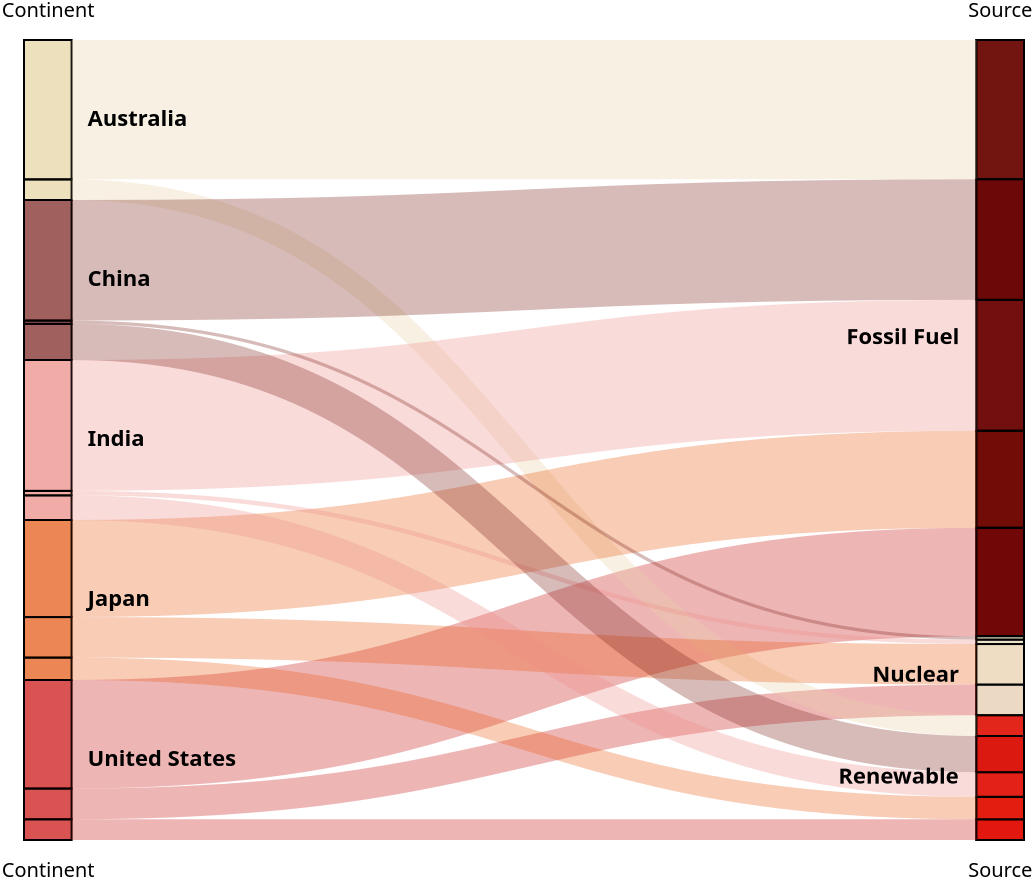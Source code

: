 {
    "$schema": "https://vega.github.io/schema/vega/v3.0.json",
    "height": 400,
    "width": 500,
    "data": [
      {
        "name": "rawData",
        "values": [
          {
            "continent": "United States",
            "status": "Renewable",
            "number": 12.95,
            "stk1": "United",
            "stk2": "Renewable",
            "size": 12.95
          },
          {
            "continent": "United States",
            "status": "Nuclear",
            "number": 19.23,
            "stk1": "United States",
            "stk2": "Nuclear",
            "size": 19.23
          },
          {
            "continent": "United States",
            "status": "Fossil Fuel",
            "number": 67.82,
            "stk1": "United States",
            "stk2": "Fossil Fuel",
            "size": 67.82
          },
  
  
  
  
  
          {
            "continent": "Australia",
            "status": "Renewable",
            "number": 12.95,
            "stk1": "Australia",
            "stk2": "Renewable",
            "size": 12.95
          },
          {
            "continent": "Australia",
            "status": "Nuclear",
            "number": 0,
            "stk1": "Australia",
            "stk2": "Nuclear",
            "size": 0
          },
          {
            "continent": "Australia",
            "status": "Fossil Fuel",
            "number": 87.05,
            "stk1": "Australia",
            "stk2": "Fossil Fuel",
            "size": 87.05
          },
  
          
  
  
  
  
          {
            "continent": "Japan",
            "status": "Renewable",
            "number": 14.03,
            "stk1": "Japan",
            "stk2": "Renewable",
            "size": 14.03
          },
          {
            "continent": "Japan",
            "status": "Nuclear",
            "number": 25.30,
            "stk1": "Nuclear",
            "stk2": "Renewable",
            "size": 25.30
          },
          {
            "continent": "Japan",
            "status": "Fossil Fuel",
            "number": 60.67,
            "stk1": "Japan",
            "stk2": "Fossil Fuel",
            "size": 60.67
          },
  
  
  
  
  
  
  
          {
            "continent": "India",
            "status": "Renewable",
            "number": 15.41,
            "stk1": "India",
            "stk2": "Renewable",
            "size": 15.41
          },
          {
            "continent": "India",
            "status": "Nuclear",
            "number": 2.8,
            "stk1": "India",
            "stk2": "Nuclear",
            "size": 2.8
          },
          {
            "continent": "India",
            "status": "Fossil Fuel",
            "number": 81.79,
            "stk1": "India",
            "stk2": "Fossil Fuel",
            "size": 81.79
          },
  
  
  
  
  
  
  
          {
            "continent": "China",
            "status": "Renewable",
            "number": 22.61,
            "stk1": "China",
            "stk2": "Renewable",
            "size": 22.61
          },
          {
            "continent": "China",
            "status": "Nuclear",
            "number": 2.05,
            "stk1": "China",
            "stk2": "Nuclear",
            "size": 2.05
          },
          {
            "continent": "China",
            "status": "Fossil Fuel",
            "number": 75.34,
            "stk1": "China",
            "stk2": "Fossil Fuel",
            "size": 75.34
          }
        ],
        "transform": [
          {"type": "formula", "expr": "datum['continent']", "as": "stk1"},
          {"type": "formula", "expr": "datum.status", "as": "stk2"},
          {"type": "formula", "expr": "datum.number", "as": "size"}
        ]
      },
      {
        "name": "nodes",
        "source": "rawData",
        "transform": [
          {"type": "formula", "expr": "datum.stk1+datum.stk2", "as": "key"},
          {"type": "fold", "fields": ["stk1", "stk2"], "as": ["stack", "grpId"]},
          {
            "type": "formula",
            "expr": "datum.stack == 'stk1' ? datum.stk1+' '+datum.stk2 : datum.stk2+' '+datum.stk1",
            "as": "sortField"
          },
          {
            "type": "stack",
            "groupby": ["stack"],
            "sort": {"field": "sortField", "order": "descending"},
            "field": "size"
          },
          {"type": "formula", "expr": "(datum.y0+datum.y1)/2", "as": "yc"}
        ]
      },
      {
        "name": "groups",
        "source": "nodes",
        "transform": [
          {
            "type": "aggregate",
            "groupby": ["stack", "grpId"],
            "fields": ["size"],
            "ops": ["sum"],
            "as": ["total"]
          },
          {
            "type": "stack",
            "groupby": ["stack"],
            "sort": {"field": "grpId", "order": "descending"},
            "field": "total"
          },
          {"type": "formula", "expr": "scale('y', datum.y0)", "as": "scaledY0"},
          {"type": "formula", "expr": "scale('y', datum.y1)", "as": "scaledY1"},
          {
            "type": "formula",
            "expr": "datum.stack == 'stk1'",
            "as": "rightLabel"
          },
          {
            "type": "formula",
            "expr": "datum.total/domain('y')[1]",
            "as": "percentage"
          }
        ]
      },
      {
        "name": "destinationNodes",
        "source": "nodes",
        "transform": [{"type": "filter", "expr": "datum.stack == 'stk2'"}]
      },
      {
        "name": "edges",
        "source": "nodes",
        "transform": [
          {"type": "filter", "expr": "datum.stack == 'stk1'"},
          {
            "type": "lookup",
            "from": "destinationNodes",
            "key": "key",
            "fields": ["key"],
            "as": ["target"]
          },
          {
            "type": "linkpath",
            "orient": "horizontal",
            "shape": "diagonal",
            "sourceY": {"expr": "scale('y', datum.yc)"},
            "sourceX": {"expr": "scale('x', 'stk1') + bandwidth('x')"},
            "targetY": {"expr": "scale('y', datum.target.yc)"},
            "targetX": {"expr": "scale('x', 'stk2')"}
          },
          {
            "type": "formula",
            "expr": "range('y')[0]-scale('y', datum.size)",
            "as": "strokeWidth"
          },
          {
            "type": "formula",
            "expr": "datum.size/domain('y')[1]",
            "as": "percentage"
          }
        ]
      }
    ],
    "scales": [
      {
        "name": "x",
        "type": "band",
        "range": "width",
        "domain": ["stk1", "stk2"],
        "paddingOuter": 0.0,
        "paddingInner": 0.95
      },
      {
        "name": "y",
        "type": "linear",
        "range": "height",
        "domain": {"data": "nodes", "field": "y1"}
      },
      {
        "name": "stackNames",
        "type": "ordinal",
        "range": ["Continent", "Source"],
        "domain": ["stk1", "stk2"]
      },
      {
        "name": "color",
        "type": "ordinal",
        "domain": ["Renewable", "Nuclear", "Fossil Fuel"],
        "range": ["#e3120b", "#efe8d1", "#660000"]
      },
      {
        "name": "color_outcome",
        "type": "ordinal",
        "domain": ["Australia", "China", "India", "Japan", "United States"],
        "range": ["#e6d4a3", "#7a1f1a", "#ed8b85", "#e6550d", "#c90c0c"]
      }
    ],
    "axes": [
      {
        "orient": "bottom",
        "scale": "x",
        "domain": false,
        "ticks": false,
        "labelPadding": 10,
        "encode": {
          "labels": {
            "update": {
              "text": {
                "scale": "stackNames",
                "field": "value",
                "fontWeight": "bold",
                "fontSize": 100
                
              }
            }
          }
        }
      },
      {
        "orient": "top",
        "scale": "x",
        "domain": false,
        "ticks": false,
        "labelPadding": 10,
        "encode": {
          "labels": {
            "update": {
              "text": {
                "scale": "stackNames",
                "field": "value",
                "fontWeight": "light",
                "fontSize": 10
              }
            }
          }
        }
      },
      {
        "orient": "left",
        "scale": "y",
        "labels": false,
        "domain": false,
        "ticks": false
      }
    ],
    "marks": [
      {
        "type": "rect",
        "from": {"data": "nodes"},
        "encode": {
          "enter": {
            "stroke": {"value": "#000"},
            "fill": {"scale": "color_outcome", "field": "stk1"},
            "fillOpacity": {"value": 0.7},
            "strokeWidth": {"value": 1},
            "width": {"scale": "x", "band": 1},
            "x": {"scale": "x", "field": "stack"},
            "y": {"field": "y0", "scale": "y"},
            "y2": {"field": "y1", "scale": "y"}
          }
        }
      },
      {
        "type": "rect",
        "from": {"data": "destinationNodes"},
        "encode": {
          "enter": {
            "stroke": {"value": "#000"},
            "fill": {"scale": "color", "field": "stk2"},
            "fillOpacity": {"value": 0.9},
            "strokeWidth": {"value": 1},
            "width": {"scale": "x", "band": 1},
            "x": {"scale": "x", "field": "stack"},
            "y": {"field": "y0", "scale": "y"},
            "y2": {"field": "y1", "scale": "y"}
          }
        }
      },
      {
        "type": "path",
        "name": "edgeMark",
        "from": {"data": "edges"},
        "clip": true,
        "encode": {
          "update": {
            "stroke": [{"scale": "color_outcome", "field": "stk1"}],
            "strokeWidth": {"field": "strokeWidth"},
            "path": {"field": "path"},
            "strokeOpacity": {
              "signal": " (groupHover.stk1 == datum.stk1 || groupHover.stk2 == datum.stk2) ? 0.9 : 0.3"
            },
            "zindex": {
              "signal": "(groupHover.stk1 == datum.stk1 || groupHover.stk2 == datum.stk2) ? 1 : 0"
            },
            "tooltip": {
              "signal": "datum.stk1 + ' → ' + datum.stk2 + '    ' + format(datum.size, ',.0f') + '%'"
            }
          },
          "hover": {"strokeOpacity": {"value": 1}}
        }
      },
      {
        "type": "text",
        "from": {"data": "groups"},
        "interactive": false,
        "encode": {
          "update": {
            "x": {
              "signal": "scale('x', datum.stack) + (datum.rightLabel ? bandwidth('x') + 8 : -8)"
            },
            "yc": {"signal": "(datum.scaledY0 + datum.scaledY1)/2"},
            "align": {"signal": "datum.rightLabel ? 'left' : 'right'"},
            "baseline": {"value": "middle"},
            "fontWeight": {"value": "bold"},
            "text": {
              "signal": "abs(datum.scaledY0-datum.scaledY1) > 13 ? datum.grpId : ''"
            }
          }
        }
      }
    ],
    "signals": [
      {
        "name": "groupHover",
        "value": {},
        "on": [
          {
            "events": "@groupMark:mouseover",
            "update": "{stk1:datum.stack=='stk1' && datum.grpId, stk2:datum.stack=='stk2' && datum.grpId}"
          },
          {"events": "mouseout", "update": "{}"}
        ]
      }
    ],
    "config": {}
  }